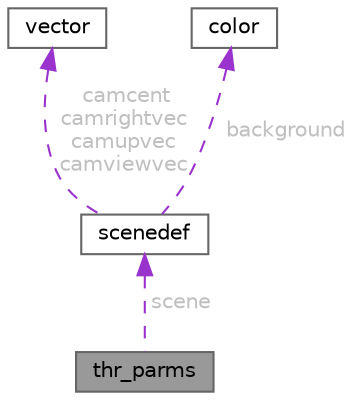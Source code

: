 digraph "thr_parms"
{
 // LATEX_PDF_SIZE
  bgcolor="transparent";
  edge [fontname=Helvetica,fontsize=10,labelfontname=Helvetica,labelfontsize=10];
  node [fontname=Helvetica,fontsize=10,shape=box,height=0.2,width=0.4];
  Node1 [id="Node000001",label="thr_parms",height=0.2,width=0.4,color="gray40", fillcolor="grey60", style="filled", fontcolor="black",tooltip=" "];
  Node2 -> Node1 [id="edge1_Node000001_Node000002",dir="back",color="darkorchid3",style="dashed",tooltip=" ",label=" scene",fontcolor="grey" ];
  Node2 [id="Node000002",label="scenedef",height=0.2,width=0.4,color="gray40", fillcolor="white", style="filled",URL="$structscenedef.html",tooltip=" "];
  Node3 -> Node2 [id="edge2_Node000002_Node000003",dir="back",color="darkorchid3",style="dashed",tooltip=" ",label=" camcent\ncamrightvec\ncamupvec\ncamviewvec",fontcolor="grey" ];
  Node3 [id="Node000003",label="vector",height=0.2,width=0.4,color="gray40", fillcolor="white", style="filled",URL="$structvector.html",tooltip=" "];
  Node4 -> Node2 [id="edge3_Node000002_Node000004",dir="back",color="darkorchid3",style="dashed",tooltip=" ",label=" background",fontcolor="grey" ];
  Node4 [id="Node000004",label="color",height=0.2,width=0.4,color="gray40", fillcolor="white", style="filled",URL="$structcolor.html",tooltip=" "];
}
